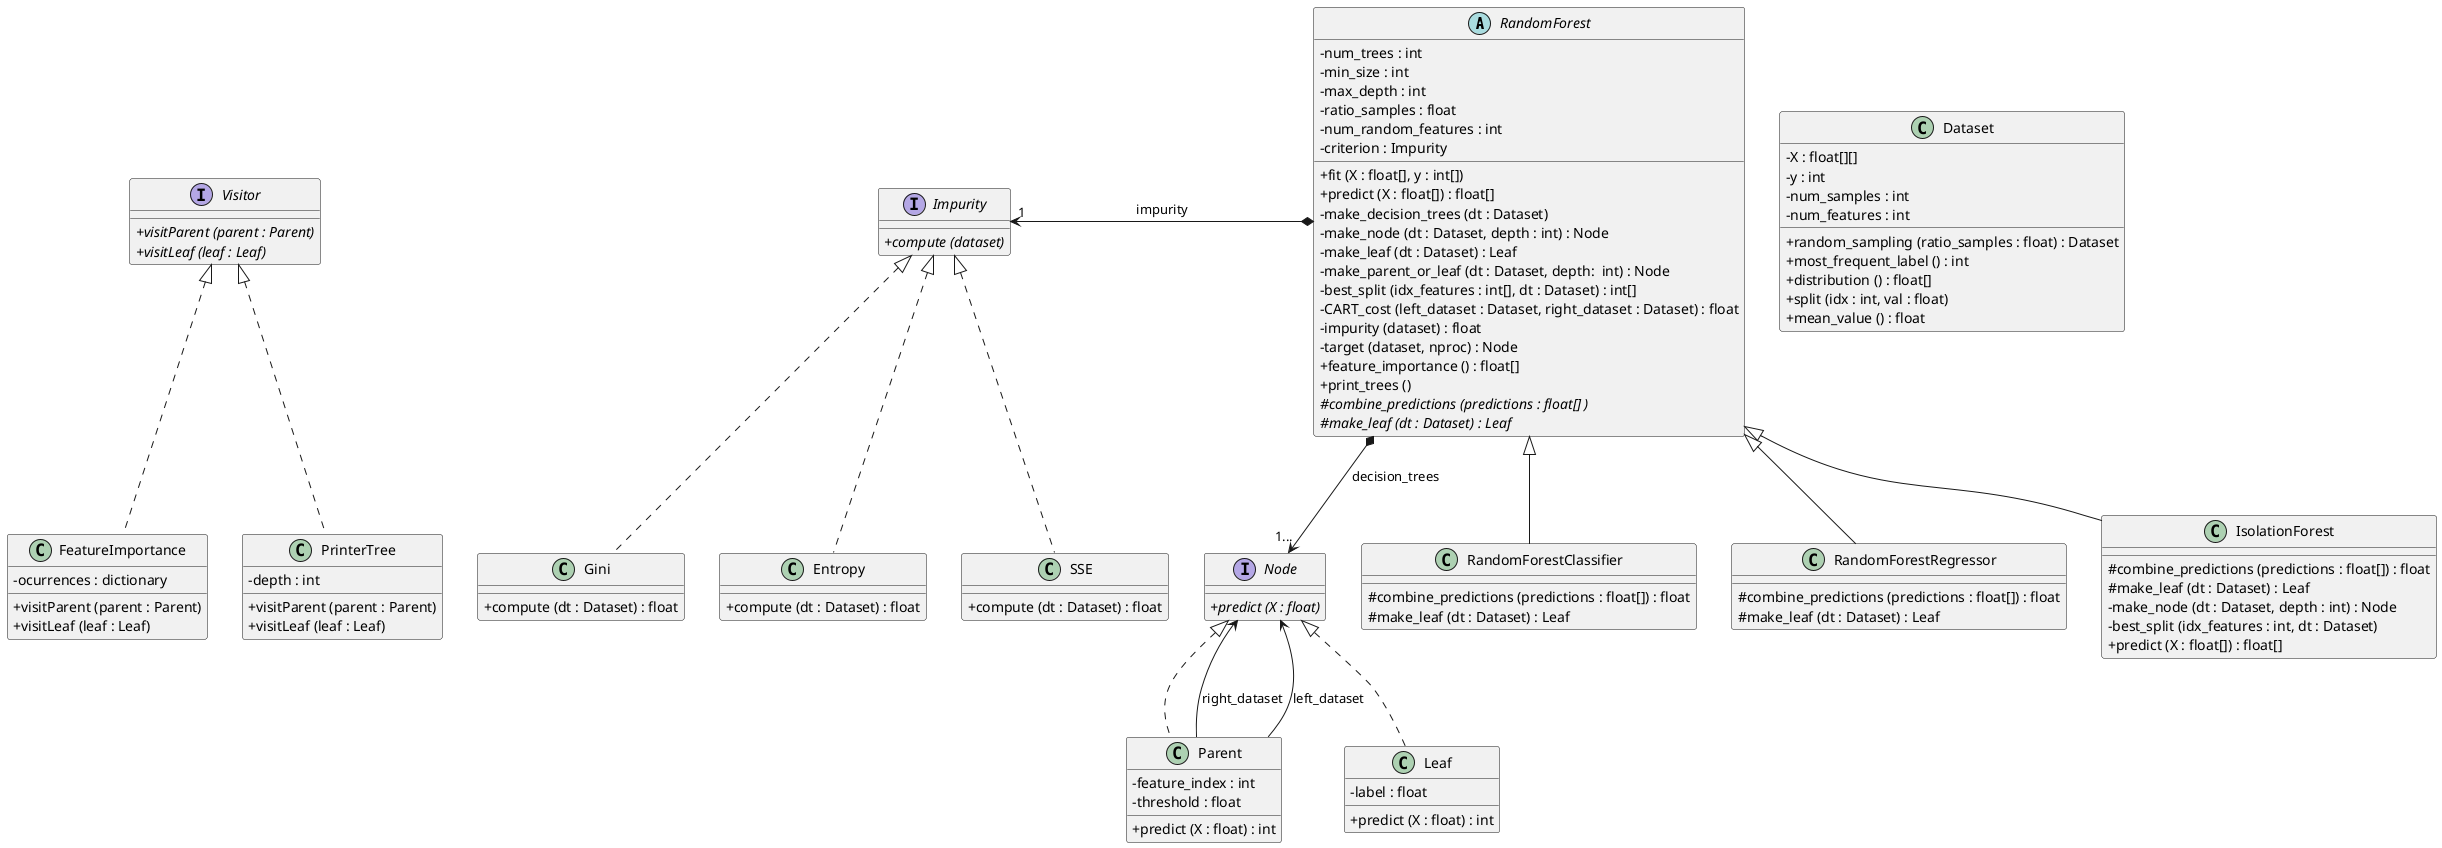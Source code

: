 @startuml
skinparam classAttributeIconSize 0

abstract class RandomForest {
    - num_trees : int
    - min_size : int
    - max_depth : int
    - ratio_samples : float
    - num_random_features : int
    - criterion : Impurity
    + fit (X : float[], y : int[])
    + predict (X : float[]) : float[]
    - make_decision_trees (dt : Dataset)
    - make_node (dt : Dataset, depth : int) : Node
    - make_leaf (dt : Dataset) : Leaf
    - make_parent_or_leaf (dt : Dataset, depth:  int) : Node
    - best_split (idx_features : int[], dt : Dataset) : int[]
    - CART_cost (left_dataset : Dataset, right_dataset : Dataset) : float
    - impurity (dataset) : float
    - target (dataset, nproc) : Node
    + feature_importance () : float[]
    + print_trees ()
    # {abstract} combine_predictions (predictions : float[] )
    # {abstract} make_leaf (dt : Dataset) : Leaf
}

class RandomForestClassifier {
    # combine_predictions (predictions : float[]) : float
    # make_leaf (dt : Dataset) : Leaf
}

class RandomForestRegressor{
    # combine_predictions (predictions : float[]) : float
    # make_leaf (dt : Dataset) : Leaf
}

class IsolationForest{

    # combine_predictions (predictions : float[]) : float
    # make_leaf (dt : Dataset) : Leaf
    - make_node (dt : Dataset, depth : int) : Node
    - best_split (idx_features : int, dt : Dataset)
    + predict (X : float[]) : float[]
}

interface Impurity {
    + {abstract} compute (dataset)
}

class Gini {
    + compute (dt : Dataset) : float
}

class Entropy {
    + compute (dt : Dataset) : float
}

class SSE {
    + compute (dt : Dataset) : float
}

interface Node {
    + {abstract} predict (X : float)
}

class Parent {
    - feature_index : int
    - threshold : float
    + predict (X : float) : int
}

class Leaf {
    - label : float
    + predict (X : float) : int
}

class Dataset {
    - X : float[][]
    - y : int
    - num_samples : int
    - num_features : int
    + random_sampling (ratio_samples : float) : Dataset
    + most_frequent_label () : int
    + distribution () : float[]
    + split (idx : int, val : float)
    + mean_value () : float
}

interface Visitor {
    + {abstract} visitParent (parent : Parent)
    + {abstract} visitLeaf (leaf : Leaf)
}

class FeatureImportance {
    - ocurrences : dictionary
    + visitParent (parent : Parent)
    + visitLeaf (leaf : Leaf)
}

class PrinterTree {
    - depth : int
    + visitParent (parent : Parent)
    + visitLeaf (leaf : Leaf)
}


RandomForest *-down-> Node : decision_trees "1..."
RandomForest *-left-> Impurity : impurity "1"
Parent ..up|> Node
Leaf ..up|> Node
RandomForestClassifier --up|> RandomForest
RandomForestRegressor --up|> RandomForest
IsolationForest --up|> RandomForest

Gini ..up|> Impurity
Entropy ..up|> Impurity
SSE ..up|> Impurity

Parent --up> Node : right_dataset
Parent  --up> Node : left_dataset

FeatureImportance ..up|> Visitor
PrinterTree ..up|> Visitor

@enduml
